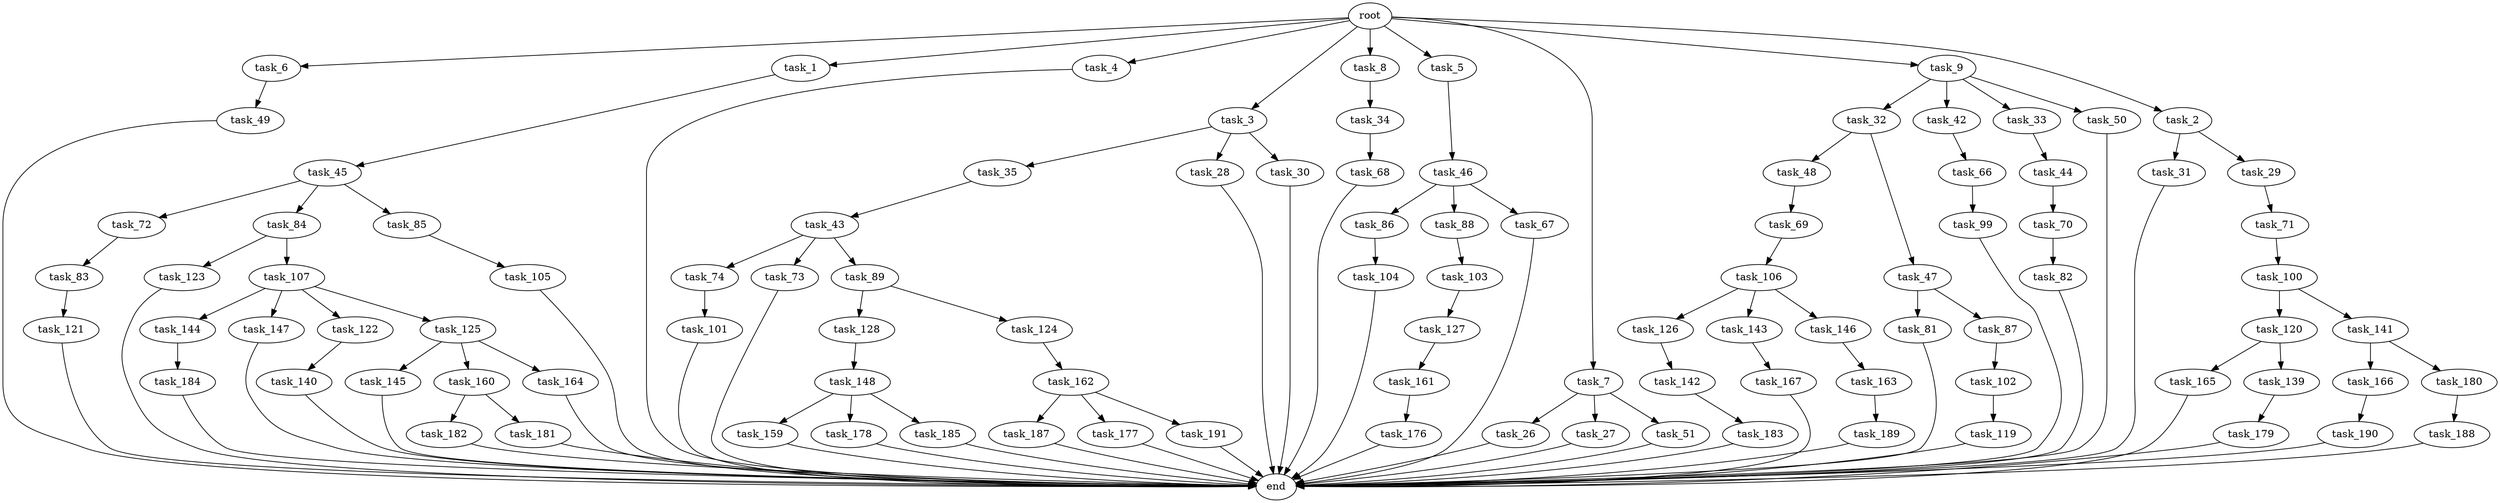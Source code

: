 digraph G {
  task_6 [size="1.024000"];
  task_45 [size="695784701.952000"];
  task_187 [size="77309411.328000"];
  task_123 [size="858993459.200000"];
  task_44 [size="309237645.312000"];
  task_26 [size="695784701.952000"];
  task_1 [size="1.024000"];
  task_82 [size="137438953.472000"];
  task_159 [size="137438953.472000"];
  task_68 [size="77309411.328000"];
  task_119 [size="858993459.200000"];
  task_190 [size="858993459.200000"];
  task_83 [size="137438953.472000"];
  task_72 [size="420906795.008000"];
  root [size="0.000000"];
  task_178 [size="137438953.472000"];
  task_176 [size="309237645.312000"];
  task_179 [size="137438953.472000"];
  task_144 [size="549755813.888000"];
  task_148 [size="695784701.952000"];
  task_74 [size="549755813.888000"];
  task_4 [size="1.024000"];
  task_3 [size="1.024000"];
  task_86 [size="420906795.008000"];
  task_147 [size="549755813.888000"];
  task_189 [size="309237645.312000"];
  task_84 [size="420906795.008000"];
  task_101 [size="695784701.952000"];
  task_182 [size="420906795.008000"];
  task_8 [size="1.024000"];
  task_120 [size="214748364.800000"];
  task_184 [size="214748364.800000"];
  task_27 [size="695784701.952000"];
  task_177 [size="77309411.328000"];
  task_5 [size="1.024000"];
  task_166 [size="420906795.008000"];
  task_107 [size="858993459.200000"];
  task_161 [size="695784701.952000"];
  task_49 [size="309237645.312000"];
  task_145 [size="695784701.952000"];
  task_128 [size="34359738.368000"];
  task_32 [size="420906795.008000"];
  task_88 [size="420906795.008000"];
  task_167 [size="214748364.800000"];
  task_100 [size="214748364.800000"];
  task_7 [size="1.024000"];
  task_188 [size="420906795.008000"];
  task_99 [size="309237645.312000"];
  task_181 [size="420906795.008000"];
  task_126 [size="137438953.472000"];
  task_35 [size="549755813.888000"];
  task_31 [size="214748364.800000"];
  task_28 [size="549755813.888000"];
  task_142 [size="695784701.952000"];
  task_9 [size="1.024000"];
  task_180 [size="420906795.008000"];
  task_121 [size="77309411.328000"];
  task_141 [size="214748364.800000"];
  task_162 [size="549755813.888000"];
  task_66 [size="34359738.368000"];
  task_143 [size="137438953.472000"];
  task_2 [size="1.024000"];
  task_106 [size="214748364.800000"];
  task_105 [size="549755813.888000"];
  task_42 [size="420906795.008000"];
  task_81 [size="137438953.472000"];
  task_33 [size="420906795.008000"];
  task_87 [size="137438953.472000"];
  task_50 [size="420906795.008000"];
  task_122 [size="549755813.888000"];
  task_43 [size="77309411.328000"];
  task_104 [size="420906795.008000"];
  task_160 [size="695784701.952000"];
  task_103 [size="34359738.368000"];
  task_127 [size="695784701.952000"];
  task_70 [size="695784701.952000"];
  task_165 [size="137438953.472000"];
  task_30 [size="549755813.888000"];
  task_67 [size="420906795.008000"];
  task_48 [size="137438953.472000"];
  task_73 [size="549755813.888000"];
  task_185 [size="137438953.472000"];
  task_164 [size="695784701.952000"];
  task_191 [size="77309411.328000"];
  task_85 [size="420906795.008000"];
  task_163 [size="549755813.888000"];
  task_29 [size="214748364.800000"];
  task_102 [size="695784701.952000"];
  task_183 [size="695784701.952000"];
  task_124 [size="34359738.368000"];
  task_139 [size="137438953.472000"];
  task_47 [size="137438953.472000"];
  task_69 [size="420906795.008000"];
  task_140 [size="420906795.008000"];
  end [size="0.000000"];
  task_71 [size="420906795.008000"];
  task_89 [size="549755813.888000"];
  task_46 [size="420906795.008000"];
  task_146 [size="137438953.472000"];
  task_34 [size="695784701.952000"];
  task_51 [size="695784701.952000"];
  task_125 [size="549755813.888000"];

  task_6 -> task_49 [size="301989888.000000"];
  task_45 -> task_84 [size="411041792.000000"];
  task_45 -> task_85 [size="411041792.000000"];
  task_45 -> task_72 [size="411041792.000000"];
  task_187 -> end [size="1.000000"];
  task_123 -> end [size="1.000000"];
  task_44 -> task_70 [size="679477248.000000"];
  task_26 -> end [size="1.000000"];
  task_1 -> task_45 [size="679477248.000000"];
  task_82 -> end [size="1.000000"];
  task_159 -> end [size="1.000000"];
  task_68 -> end [size="1.000000"];
  task_119 -> end [size="1.000000"];
  task_190 -> end [size="1.000000"];
  task_83 -> task_121 [size="75497472.000000"];
  task_72 -> task_83 [size="134217728.000000"];
  root -> task_2 [size="1.000000"];
  root -> task_6 [size="1.000000"];
  root -> task_7 [size="1.000000"];
  root -> task_4 [size="1.000000"];
  root -> task_3 [size="1.000000"];
  root -> task_5 [size="1.000000"];
  root -> task_1 [size="1.000000"];
  root -> task_8 [size="1.000000"];
  root -> task_9 [size="1.000000"];
  task_178 -> end [size="1.000000"];
  task_176 -> end [size="1.000000"];
  task_179 -> end [size="1.000000"];
  task_144 -> task_184 [size="209715200.000000"];
  task_148 -> task_178 [size="134217728.000000"];
  task_148 -> task_159 [size="134217728.000000"];
  task_148 -> task_185 [size="134217728.000000"];
  task_74 -> task_101 [size="679477248.000000"];
  task_4 -> end [size="1.000000"];
  task_3 -> task_30 [size="536870912.000000"];
  task_3 -> task_28 [size="536870912.000000"];
  task_3 -> task_35 [size="536870912.000000"];
  task_86 -> task_104 [size="411041792.000000"];
  task_147 -> end [size="1.000000"];
  task_189 -> end [size="1.000000"];
  task_84 -> task_107 [size="838860800.000000"];
  task_84 -> task_123 [size="838860800.000000"];
  task_101 -> end [size="1.000000"];
  task_182 -> end [size="1.000000"];
  task_8 -> task_34 [size="679477248.000000"];
  task_120 -> task_165 [size="134217728.000000"];
  task_120 -> task_139 [size="134217728.000000"];
  task_184 -> end [size="1.000000"];
  task_27 -> end [size="1.000000"];
  task_177 -> end [size="1.000000"];
  task_5 -> task_46 [size="411041792.000000"];
  task_166 -> task_190 [size="838860800.000000"];
  task_107 -> task_144 [size="536870912.000000"];
  task_107 -> task_122 [size="536870912.000000"];
  task_107 -> task_147 [size="536870912.000000"];
  task_107 -> task_125 [size="536870912.000000"];
  task_161 -> task_176 [size="301989888.000000"];
  task_49 -> end [size="1.000000"];
  task_145 -> end [size="1.000000"];
  task_128 -> task_148 [size="679477248.000000"];
  task_32 -> task_48 [size="134217728.000000"];
  task_32 -> task_47 [size="134217728.000000"];
  task_88 -> task_103 [size="33554432.000000"];
  task_167 -> end [size="1.000000"];
  task_100 -> task_120 [size="209715200.000000"];
  task_100 -> task_141 [size="209715200.000000"];
  task_7 -> task_27 [size="679477248.000000"];
  task_7 -> task_26 [size="679477248.000000"];
  task_7 -> task_51 [size="679477248.000000"];
  task_188 -> end [size="1.000000"];
  task_99 -> end [size="1.000000"];
  task_181 -> end [size="1.000000"];
  task_126 -> task_142 [size="679477248.000000"];
  task_35 -> task_43 [size="75497472.000000"];
  task_31 -> end [size="1.000000"];
  task_28 -> end [size="1.000000"];
  task_142 -> task_183 [size="679477248.000000"];
  task_9 -> task_42 [size="411041792.000000"];
  task_9 -> task_33 [size="411041792.000000"];
  task_9 -> task_32 [size="411041792.000000"];
  task_9 -> task_50 [size="411041792.000000"];
  task_180 -> task_188 [size="411041792.000000"];
  task_121 -> end [size="1.000000"];
  task_141 -> task_166 [size="411041792.000000"];
  task_141 -> task_180 [size="411041792.000000"];
  task_162 -> task_187 [size="75497472.000000"];
  task_162 -> task_191 [size="75497472.000000"];
  task_162 -> task_177 [size="75497472.000000"];
  task_66 -> task_99 [size="301989888.000000"];
  task_143 -> task_167 [size="209715200.000000"];
  task_2 -> task_29 [size="209715200.000000"];
  task_2 -> task_31 [size="209715200.000000"];
  task_106 -> task_143 [size="134217728.000000"];
  task_106 -> task_126 [size="134217728.000000"];
  task_106 -> task_146 [size="134217728.000000"];
  task_105 -> end [size="1.000000"];
  task_42 -> task_66 [size="33554432.000000"];
  task_81 -> end [size="1.000000"];
  task_33 -> task_44 [size="301989888.000000"];
  task_87 -> task_102 [size="679477248.000000"];
  task_50 -> end [size="1.000000"];
  task_122 -> task_140 [size="411041792.000000"];
  task_43 -> task_73 [size="536870912.000000"];
  task_43 -> task_89 [size="536870912.000000"];
  task_43 -> task_74 [size="536870912.000000"];
  task_104 -> end [size="1.000000"];
  task_160 -> task_182 [size="411041792.000000"];
  task_160 -> task_181 [size="411041792.000000"];
  task_103 -> task_127 [size="679477248.000000"];
  task_127 -> task_161 [size="679477248.000000"];
  task_70 -> task_82 [size="134217728.000000"];
  task_165 -> end [size="1.000000"];
  task_30 -> end [size="1.000000"];
  task_67 -> end [size="1.000000"];
  task_48 -> task_69 [size="411041792.000000"];
  task_73 -> end [size="1.000000"];
  task_185 -> end [size="1.000000"];
  task_164 -> end [size="1.000000"];
  task_191 -> end [size="1.000000"];
  task_85 -> task_105 [size="536870912.000000"];
  task_163 -> task_189 [size="301989888.000000"];
  task_29 -> task_71 [size="411041792.000000"];
  task_102 -> task_119 [size="838860800.000000"];
  task_183 -> end [size="1.000000"];
  task_124 -> task_162 [size="536870912.000000"];
  task_139 -> task_179 [size="134217728.000000"];
  task_47 -> task_87 [size="134217728.000000"];
  task_47 -> task_81 [size="134217728.000000"];
  task_69 -> task_106 [size="209715200.000000"];
  task_140 -> end [size="1.000000"];
  task_71 -> task_100 [size="209715200.000000"];
  task_89 -> task_128 [size="33554432.000000"];
  task_89 -> task_124 [size="33554432.000000"];
  task_46 -> task_67 [size="411041792.000000"];
  task_46 -> task_86 [size="411041792.000000"];
  task_46 -> task_88 [size="411041792.000000"];
  task_146 -> task_163 [size="536870912.000000"];
  task_34 -> task_68 [size="75497472.000000"];
  task_51 -> end [size="1.000000"];
  task_125 -> task_164 [size="679477248.000000"];
  task_125 -> task_160 [size="679477248.000000"];
  task_125 -> task_145 [size="679477248.000000"];
}
